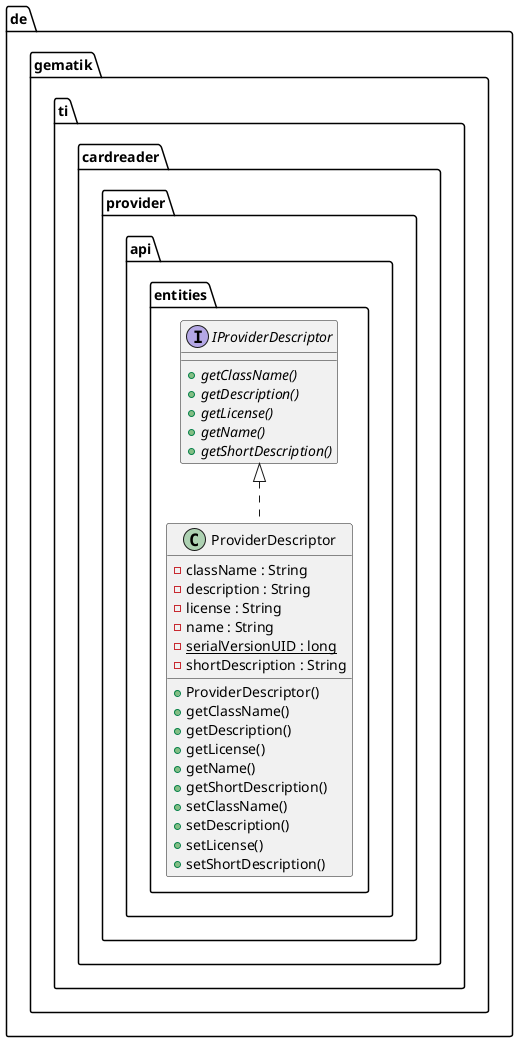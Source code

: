 @startuml



  namespace de.gematik.ti.cardreader.provider.api {
    namespace entities {
      interface de.gematik.ti.cardreader.provider.api.entities.IProviderDescriptor {
          {abstract} + getClassName()
          {abstract} + getDescription()
          {abstract} + getLicense()
          {abstract} + getName()
          {abstract} + getShortDescription()
      }
    }
  }
  

  namespace de.gematik.ti.cardreader.provider.api {
    namespace entities {
      class de.gematik.ti.cardreader.provider.api.entities.ProviderDescriptor {
          - className : String
          - description : String
          - license : String
          - name : String
          {static} - serialVersionUID : long
          - shortDescription : String
          + ProviderDescriptor()
          + getClassName()
          + getDescription()
          + getLicense()
          + getName()
          + getShortDescription()
          + setClassName()
          + setDescription()
          + setLicense()
          + setShortDescription()
      }
    }
  }
  

  de.gematik.ti.cardreader.provider.api.entities.ProviderDescriptor .up.|> de.gematik.ti.cardreader.provider.api.entities.IProviderDescriptor









@enduml
